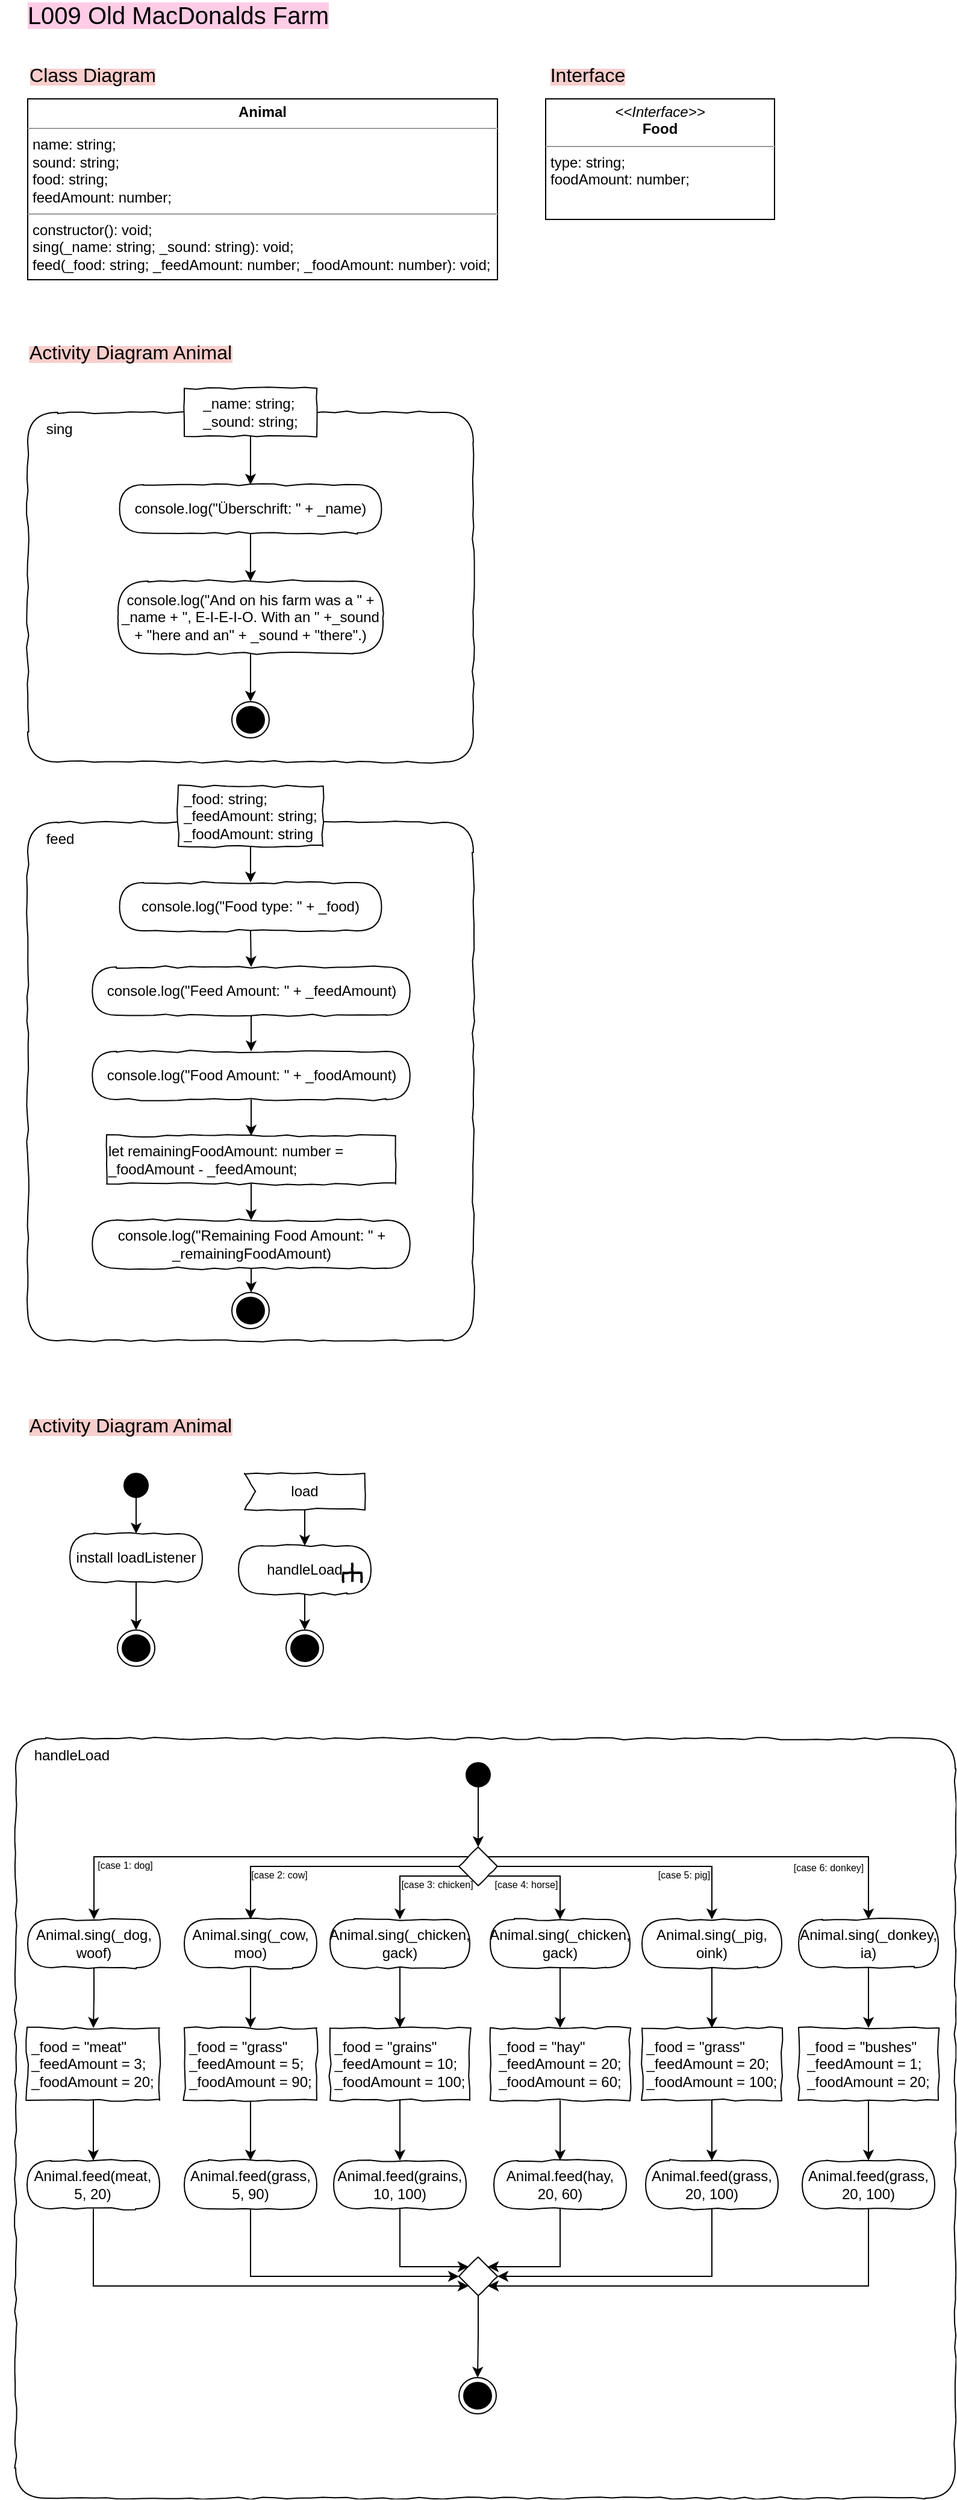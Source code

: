 <mxfile version="14.5.1" type="device"><diagram id="Rn98-w_yGA6w-4XrgpKA" name="Seite-1"><mxGraphModel dx="1422" dy="822" grid="1" gridSize="10" guides="1" tooltips="1" connect="1" arrows="1" fold="1" page="1" pageScale="1" pageWidth="827" pageHeight="1169" math="0" shadow="0"><root><mxCell id="0"/><mxCell id="1" parent="0"/><mxCell id="SeU4w6xN7ldrDALrxeyJ-2" value="&lt;p style=&quot;margin: 0px ; margin-top: 4px ; text-align: center&quot;&gt;&lt;b&gt;Animal&lt;/b&gt;&lt;/p&gt;&lt;hr size=&quot;1&quot;&gt;&lt;p style=&quot;margin: 0px ; margin-left: 4px&quot;&gt;name: string;&lt;/p&gt;&lt;p style=&quot;margin: 0px ; margin-left: 4px&quot;&gt;sound: string;&lt;/p&gt;&lt;p style=&quot;margin: 0px ; margin-left: 4px&quot;&gt;food: string;&lt;/p&gt;&lt;p style=&quot;margin: 0px ; margin-left: 4px&quot;&gt;feedAmount: number;&lt;/p&gt;&lt;hr size=&quot;1&quot;&gt;&lt;p style=&quot;margin: 0px ; margin-left: 4px&quot;&gt;constructor(): void;&lt;/p&gt;&lt;p style=&quot;margin: 0px ; margin-left: 4px&quot;&gt;sing(_name: string; _sound: string): void;&lt;/p&gt;&lt;p style=&quot;margin: 0px ; margin-left: 4px&quot;&gt;feed(_food: string; _feedAmount: number; _foodAmount: number): void;&lt;/p&gt;" style="verticalAlign=top;align=left;overflow=fill;fontSize=12;fontFamily=Helvetica;html=1;" vertex="1" parent="1"><mxGeometry x="40" y="100" width="390" height="150" as="geometry"/></mxCell><mxCell id="SeU4w6xN7ldrDALrxeyJ-3" value="&lt;font style=&quot;background-color: rgb(255 , 204 , 230) ; font-size: 20px&quot;&gt;L009 Old MacDonalds Farm&lt;/font&gt;" style="text;html=1;strokeColor=none;fillColor=none;align=center;verticalAlign=middle;whiteSpace=wrap;rounded=0;" vertex="1" parent="1"><mxGeometry x="20" y="20" width="290" height="20" as="geometry"/></mxCell><mxCell id="SeU4w6xN7ldrDALrxeyJ-5" value="&lt;div style=&quot;text-align: left&quot;&gt;&lt;span&gt;&amp;nbsp; &amp;nbsp; sing&lt;/span&gt;&lt;/div&gt;" style="rounded=1;whiteSpace=wrap;html=1;shadow=0;glass=0;comic=1;strokeColor=#000000;labelPosition=center;verticalLabelPosition=middle;align=left;verticalAlign=top;absoluteArcSize=1;arcSize=50;" vertex="1" parent="1"><mxGeometry x="39.98" y="360" width="370.01" height="290" as="geometry"/></mxCell><mxCell id="SeU4w6xN7ldrDALrxeyJ-10" style="edgeStyle=orthogonalEdgeStyle;rounded=0;orthogonalLoop=1;jettySize=auto;html=1;exitX=0.5;exitY=1;exitDx=0;exitDy=0;entryX=0.5;entryY=0;entryDx=0;entryDy=0;" edge="1" parent="1" source="SeU4w6xN7ldrDALrxeyJ-6" target="SeU4w6xN7ldrDALrxeyJ-9"><mxGeometry relative="1" as="geometry"/></mxCell><mxCell id="SeU4w6xN7ldrDALrxeyJ-6" value="&lt;div style=&quot;text-align: left&quot;&gt;_name: string;&lt;/div&gt;&lt;div style=&quot;text-align: left&quot;&gt;_sound: string;&lt;/div&gt;" style="rounded=0;whiteSpace=wrap;html=1;comic=1;" vertex="1" parent="1"><mxGeometry x="169.98" y="340" width="110" height="40" as="geometry"/></mxCell><mxCell id="SeU4w6xN7ldrDALrxeyJ-12" style="edgeStyle=orthogonalEdgeStyle;rounded=0;orthogonalLoop=1;jettySize=auto;html=1;exitX=0.5;exitY=1;exitDx=0;exitDy=0;" edge="1" parent="1" source="SeU4w6xN7ldrDALrxeyJ-9" target="SeU4w6xN7ldrDALrxeyJ-11"><mxGeometry relative="1" as="geometry"/></mxCell><mxCell id="SeU4w6xN7ldrDALrxeyJ-9" value="console.log(&quot;Überschrift: &quot; + _name)" style="rounded=1;whiteSpace=wrap;html=1;absoluteArcSize=1;arcSize=50;strokeWidth=1;shadow=0;comic=1;" vertex="1" parent="1"><mxGeometry x="116.23" y="420" width="217.5" height="40" as="geometry"/></mxCell><mxCell id="SeU4w6xN7ldrDALrxeyJ-14" style="edgeStyle=orthogonalEdgeStyle;rounded=0;orthogonalLoop=1;jettySize=auto;html=1;exitX=0.5;exitY=1;exitDx=0;exitDy=0;entryX=0.5;entryY=0;entryDx=0;entryDy=0;" edge="1" parent="1" source="SeU4w6xN7ldrDALrxeyJ-11" target="SeU4w6xN7ldrDALrxeyJ-13"><mxGeometry relative="1" as="geometry"/></mxCell><mxCell id="SeU4w6xN7ldrDALrxeyJ-11" value="console.log(&quot;And on his farm was a &quot; + _name + &quot;, E-I-E-I-O. With an &quot; +_sound + &quot;here and an&quot; + _sound + &quot;there&quot;.)" style="rounded=1;whiteSpace=wrap;html=1;absoluteArcSize=1;arcSize=50;strokeWidth=1;shadow=0;comic=1;" vertex="1" parent="1"><mxGeometry x="115.01" y="500" width="220" height="60" as="geometry"/></mxCell><mxCell id="SeU4w6xN7ldrDALrxeyJ-13" value="" style="ellipse;html=1;shape=endState;fillColor=#000000;strokeColor=#000000;comic=1" vertex="1" parent="1"><mxGeometry x="209.48" y="600" width="31" height="30" as="geometry"/></mxCell><mxCell id="SeU4w6xN7ldrDALrxeyJ-15" value="&lt;div style=&quot;text-align: left&quot;&gt;&lt;span&gt;&amp;nbsp; &amp;nbsp; feed&lt;/span&gt;&lt;/div&gt;" style="rounded=1;whiteSpace=wrap;html=1;shadow=0;glass=0;comic=1;strokeColor=#000000;labelPosition=center;verticalLabelPosition=middle;align=left;verticalAlign=top;absoluteArcSize=1;arcSize=50;" vertex="1" parent="1"><mxGeometry x="40" y="700" width="370" height="430" as="geometry"/></mxCell><mxCell id="SeU4w6xN7ldrDALrxeyJ-18" style="edgeStyle=orthogonalEdgeStyle;rounded=0;orthogonalLoop=1;jettySize=auto;html=1;exitX=0.5;exitY=1;exitDx=0;exitDy=0;entryX=0.5;entryY=0;entryDx=0;entryDy=0;" edge="1" parent="1" source="SeU4w6xN7ldrDALrxeyJ-16" target="SeU4w6xN7ldrDALrxeyJ-17"><mxGeometry relative="1" as="geometry"/></mxCell><mxCell id="SeU4w6xN7ldrDALrxeyJ-16" value="&lt;div style=&quot;text-align: left&quot;&gt;_food: string;&lt;/div&gt;&lt;div style=&quot;text-align: left&quot;&gt;_feedAmount: string;&lt;/div&gt;&lt;div style=&quot;text-align: left&quot;&gt;_foodAmount: string&lt;/div&gt;" style="rounded=0;whiteSpace=wrap;html=1;comic=1;" vertex="1" parent="1"><mxGeometry x="165" y="670" width="120" height="50" as="geometry"/></mxCell><mxCell id="SeU4w6xN7ldrDALrxeyJ-29" style="edgeStyle=orthogonalEdgeStyle;rounded=0;orthogonalLoop=1;jettySize=auto;html=1;exitX=0.5;exitY=1;exitDx=0;exitDy=0;entryX=0.5;entryY=0;entryDx=0;entryDy=0;" edge="1" parent="1" source="SeU4w6xN7ldrDALrxeyJ-17" target="SeU4w6xN7ldrDALrxeyJ-28"><mxGeometry relative="1" as="geometry"/></mxCell><mxCell id="SeU4w6xN7ldrDALrxeyJ-17" value="console.log(&quot;Food type: &quot; + _food)" style="rounded=1;whiteSpace=wrap;html=1;absoluteArcSize=1;arcSize=50;strokeWidth=1;shadow=0;comic=1;" vertex="1" parent="1"><mxGeometry x="116.25" y="750" width="217.5" height="40" as="geometry"/></mxCell><mxCell id="SeU4w6xN7ldrDALrxeyJ-25" value="&lt;p style=&quot;margin: 0px ; margin-top: 4px ; text-align: center&quot;&gt;&lt;i&gt;&amp;lt;&amp;lt;Interface&amp;gt;&amp;gt;&lt;/i&gt;&lt;br&gt;&lt;b&gt;Food&lt;/b&gt;&lt;/p&gt;&lt;hr size=&quot;1&quot;&gt;&lt;p style=&quot;margin: 0px 0px 0px 4px&quot;&gt;type: string;&lt;/p&gt;&lt;p style=&quot;margin: 0px 0px 0px 4px&quot;&gt;foodAmount: number;&lt;/p&gt;" style="verticalAlign=top;align=left;overflow=fill;fontSize=12;fontFamily=Helvetica;html=1;" vertex="1" parent="1"><mxGeometry x="470" y="100" width="190" height="100" as="geometry"/></mxCell><mxCell id="SeU4w6xN7ldrDALrxeyJ-26" value="&lt;span style=&quot;background-color: rgb(248 , 206 , 204)&quot;&gt;&lt;font style=&quot;font-size: 16px&quot;&gt;Class Diagram&lt;/font&gt;&lt;/span&gt;" style="text;html=1;strokeColor=none;fillColor=none;align=center;verticalAlign=middle;whiteSpace=wrap;rounded=0;" vertex="1" parent="1"><mxGeometry x="29.49" y="70" width="130" height="20" as="geometry"/></mxCell><mxCell id="SeU4w6xN7ldrDALrxeyJ-31" style="edgeStyle=orthogonalEdgeStyle;rounded=0;orthogonalLoop=1;jettySize=auto;html=1;exitX=0.5;exitY=1;exitDx=0;exitDy=0;entryX=0.5;entryY=0;entryDx=0;entryDy=0;" edge="1" parent="1" source="SeU4w6xN7ldrDALrxeyJ-28" target="SeU4w6xN7ldrDALrxeyJ-30"><mxGeometry relative="1" as="geometry"/></mxCell><mxCell id="SeU4w6xN7ldrDALrxeyJ-28" value="console.log(&quot;Feed Amount: &quot; + _feedAmount)" style="rounded=1;whiteSpace=wrap;html=1;absoluteArcSize=1;arcSize=50;strokeWidth=1;shadow=0;comic=1;" vertex="1" parent="1"><mxGeometry x="93.63" y="820" width="263.75" height="40" as="geometry"/></mxCell><mxCell id="SeU4w6xN7ldrDALrxeyJ-34" style="edgeStyle=orthogonalEdgeStyle;rounded=0;orthogonalLoop=1;jettySize=auto;html=1;exitX=0.5;exitY=1;exitDx=0;exitDy=0;entryX=0.5;entryY=0;entryDx=0;entryDy=0;" edge="1" parent="1" source="SeU4w6xN7ldrDALrxeyJ-30" target="SeU4w6xN7ldrDALrxeyJ-33"><mxGeometry relative="1" as="geometry"/></mxCell><mxCell id="SeU4w6xN7ldrDALrxeyJ-30" value="console.log(&quot;Food Amount: &quot; + _foodAmount)" style="rounded=1;whiteSpace=wrap;html=1;absoluteArcSize=1;arcSize=50;strokeWidth=1;shadow=0;comic=1;" vertex="1" parent="1"><mxGeometry x="93.63" y="890" width="263.75" height="40" as="geometry"/></mxCell><mxCell id="SeU4w6xN7ldrDALrxeyJ-38" style="edgeStyle=orthogonalEdgeStyle;rounded=0;orthogonalLoop=1;jettySize=auto;html=1;exitX=0.5;exitY=1;exitDx=0;exitDy=0;entryX=0.5;entryY=0;entryDx=0;entryDy=0;" edge="1" parent="1" source="SeU4w6xN7ldrDALrxeyJ-33" target="SeU4w6xN7ldrDALrxeyJ-35"><mxGeometry relative="1" as="geometry"/></mxCell><mxCell id="SeU4w6xN7ldrDALrxeyJ-33" value="&lt;div style=&quot;text-align: left&quot;&gt;let remainingFoodAmount: number = _foodAmount - _feedAmount;&lt;/div&gt;" style="rounded=0;whiteSpace=wrap;html=1;comic=1;" vertex="1" parent="1"><mxGeometry x="105.5" y="960" width="240.01" height="40" as="geometry"/></mxCell><mxCell id="SeU4w6xN7ldrDALrxeyJ-39" style="edgeStyle=orthogonalEdgeStyle;rounded=0;orthogonalLoop=1;jettySize=auto;html=1;exitX=0.5;exitY=1;exitDx=0;exitDy=0;" edge="1" parent="1" source="SeU4w6xN7ldrDALrxeyJ-35" target="SeU4w6xN7ldrDALrxeyJ-36"><mxGeometry relative="1" as="geometry"/></mxCell><mxCell id="SeU4w6xN7ldrDALrxeyJ-35" value="console.log(&quot;Remaining Food Amount: &quot; + _remainingFoodAmount)" style="rounded=1;whiteSpace=wrap;html=1;absoluteArcSize=1;arcSize=50;strokeWidth=1;shadow=0;comic=1;" vertex="1" parent="1"><mxGeometry x="93.63" y="1030" width="263.75" height="40" as="geometry"/></mxCell><mxCell id="SeU4w6xN7ldrDALrxeyJ-36" value="" style="ellipse;html=1;shape=endState;fillColor=#000000;strokeColor=#000000;comic=1" vertex="1" parent="1"><mxGeometry x="209.485" y="1090" width="31" height="30" as="geometry"/></mxCell><mxCell id="SeU4w6xN7ldrDALrxeyJ-45" style="edgeStyle=orthogonalEdgeStyle;rounded=0;orthogonalLoop=1;jettySize=auto;html=1;exitX=0.5;exitY=1;exitDx=0;exitDy=0;entryX=0.5;entryY=0;entryDx=0;entryDy=0;" edge="1" parent="1" source="SeU4w6xN7ldrDALrxeyJ-42" target="SeU4w6xN7ldrDALrxeyJ-43"><mxGeometry relative="1" as="geometry"/></mxCell><mxCell id="SeU4w6xN7ldrDALrxeyJ-42" value="" style="ellipse;whiteSpace=wrap;html=1;rounded=0;shadow=0;comic=0;labelBackgroundColor=none;strokeColor=#000000;strokeWidth=1;fillColor=#000000;fontFamily=Verdana;fontSize=12;fontColor=#000000;align=center;comic=1" vertex="1" parent="1"><mxGeometry x="120" y="1240" width="20" height="20" as="geometry"/></mxCell><mxCell id="SeU4w6xN7ldrDALrxeyJ-46" style="edgeStyle=orthogonalEdgeStyle;rounded=0;orthogonalLoop=1;jettySize=auto;html=1;exitX=0.5;exitY=1;exitDx=0;exitDy=0;entryX=0.5;entryY=0;entryDx=0;entryDy=0;" edge="1" parent="1" source="SeU4w6xN7ldrDALrxeyJ-43" target="SeU4w6xN7ldrDALrxeyJ-44"><mxGeometry relative="1" as="geometry"/></mxCell><mxCell id="SeU4w6xN7ldrDALrxeyJ-43" value="install loadListener" style="rounded=1;whiteSpace=wrap;html=1;absoluteArcSize=1;arcSize=50;strokeWidth=1;shadow=0;comic=1;" vertex="1" parent="1"><mxGeometry x="75" y="1290" width="110" height="40" as="geometry"/></mxCell><mxCell id="SeU4w6xN7ldrDALrxeyJ-44" value="" style="ellipse;html=1;shape=endState;fillColor=#000000;strokeColor=#000000;comic=1" vertex="1" parent="1"><mxGeometry x="114.5" y="1370" width="31" height="30" as="geometry"/></mxCell><mxCell id="SeU4w6xN7ldrDALrxeyJ-49" style="edgeStyle=orthogonalEdgeStyle;rounded=0;orthogonalLoop=1;jettySize=auto;html=1;exitX=0.5;exitY=1;exitDx=0;exitDy=0;exitPerimeter=0;entryX=0.5;entryY=0;entryDx=0;entryDy=0;" edge="1" parent="1" source="SeU4w6xN7ldrDALrxeyJ-47" target="SeU4w6xN7ldrDALrxeyJ-48"><mxGeometry relative="1" as="geometry"/></mxCell><mxCell id="SeU4w6xN7ldrDALrxeyJ-47" value="load" style="shape=mxgraph.sysml.accEvent;flipH=0;whiteSpace=wrap;align=center;shadow=0;strokeWidth=1;comic=1" vertex="1" parent="1"><mxGeometry x="220" y="1240" width="100" height="30" as="geometry"/></mxCell><mxCell id="SeU4w6xN7ldrDALrxeyJ-54" style="edgeStyle=orthogonalEdgeStyle;rounded=0;orthogonalLoop=1;jettySize=auto;html=1;exitX=0.5;exitY=1;exitDx=0;exitDy=0;entryX=0.5;entryY=0;entryDx=0;entryDy=0;" edge="1" parent="1" source="SeU4w6xN7ldrDALrxeyJ-48" target="SeU4w6xN7ldrDALrxeyJ-53"><mxGeometry relative="1" as="geometry"/></mxCell><mxCell id="SeU4w6xN7ldrDALrxeyJ-48" value="handleLoad" style="rounded=1;whiteSpace=wrap;html=1;absoluteArcSize=1;arcSize=50;strokeWidth=1;shadow=0;comic=1;" vertex="1" parent="1"><mxGeometry x="215" y="1300" width="110" height="40" as="geometry"/></mxCell><mxCell id="SeU4w6xN7ldrDALrxeyJ-50" value="" style="group;rotation=90;" vertex="1" connectable="0" parent="1"><mxGeometry x="300" y="1310" width="20" height="20" as="geometry"/></mxCell><mxCell id="SeU4w6xN7ldrDALrxeyJ-51" value="" style="strokeWidth=2;html=1;shape=mxgraph.flowchart.annotation_2;align=left;rounded=1;comic=1;rotation=90;" vertex="1" parent="SeU4w6xN7ldrDALrxeyJ-50"><mxGeometry x="2" y="5" width="15" height="15" as="geometry"/></mxCell><mxCell id="SeU4w6xN7ldrDALrxeyJ-52" value="" style="endArrow=none;html=1;entryX=0.508;entryY=0.487;entryPerimeter=0;exitX=1;exitY=0.5;exitPerimeter=0;strokeWidth=2;" edge="1" parent="SeU4w6xN7ldrDALrxeyJ-50" source="SeU4w6xN7ldrDALrxeyJ-51" target="SeU4w6xN7ldrDALrxeyJ-51"><mxGeometry width="50" height="50" relative="1" as="geometry"><mxPoint x="-46.667" as="sourcePoint"/><mxPoint x="-13.333" y="50" as="targetPoint"/></mxGeometry></mxCell><mxCell id="SeU4w6xN7ldrDALrxeyJ-53" value="" style="ellipse;html=1;shape=endState;fillColor=#000000;strokeColor=#000000;comic=1" vertex="1" parent="1"><mxGeometry x="254.5" y="1370" width="31" height="30" as="geometry"/></mxCell><mxCell id="SeU4w6xN7ldrDALrxeyJ-55" value="&lt;div style=&quot;text-align: left&quot;&gt;&lt;span&gt;&amp;nbsp; &amp;nbsp; handleLoad&lt;/span&gt;&lt;/div&gt;" style="rounded=1;whiteSpace=wrap;html=1;shadow=0;glass=0;comic=1;strokeColor=#000000;labelPosition=center;verticalLabelPosition=middle;align=left;verticalAlign=top;absoluteArcSize=1;arcSize=50;" vertex="1" parent="1"><mxGeometry x="30" y="1460" width="780" height="630" as="geometry"/></mxCell><mxCell id="SeU4w6xN7ldrDALrxeyJ-59" style="edgeStyle=orthogonalEdgeStyle;rounded=0;orthogonalLoop=1;jettySize=auto;html=1;exitX=0.5;exitY=1;exitDx=0;exitDy=0;entryX=0.5;entryY=0;entryDx=0;entryDy=0;" edge="1" parent="1" source="SeU4w6xN7ldrDALrxeyJ-56" target="SeU4w6xN7ldrDALrxeyJ-58"><mxGeometry relative="1" as="geometry"/></mxCell><mxCell id="SeU4w6xN7ldrDALrxeyJ-56" value="" style="ellipse;whiteSpace=wrap;html=1;rounded=0;shadow=0;comic=0;labelBackgroundColor=none;strokeColor=#000000;strokeWidth=1;fillColor=#000000;fontFamily=Verdana;fontSize=12;fontColor=#000000;align=center;comic=1" vertex="1" parent="1"><mxGeometry x="404" y="1480" width="20" height="20" as="geometry"/></mxCell><mxCell id="SeU4w6xN7ldrDALrxeyJ-63" style="edgeStyle=orthogonalEdgeStyle;rounded=0;orthogonalLoop=1;jettySize=auto;html=1;exitX=0.5;exitY=1;exitDx=0;exitDy=0;entryX=0.5;entryY=0;entryDx=0;entryDy=0;" edge="1" parent="1" source="SeU4w6xN7ldrDALrxeyJ-57" target="SeU4w6xN7ldrDALrxeyJ-62"><mxGeometry relative="1" as="geometry"/></mxCell><mxCell id="SeU4w6xN7ldrDALrxeyJ-57" value="Animal.sing(_dog, woof)" style="rounded=1;whiteSpace=wrap;html=1;absoluteArcSize=1;arcSize=50;strokeWidth=1;shadow=0;comic=1;" vertex="1" parent="1"><mxGeometry x="40" y="1610" width="110" height="40" as="geometry"/></mxCell><mxCell id="SeU4w6xN7ldrDALrxeyJ-76" style="edgeStyle=orthogonalEdgeStyle;rounded=0;orthogonalLoop=1;jettySize=auto;html=1;exitX=0;exitY=0;exitDx=0;exitDy=0;entryX=0.5;entryY=0;entryDx=0;entryDy=0;" edge="1" parent="1" source="SeU4w6xN7ldrDALrxeyJ-58" target="SeU4w6xN7ldrDALrxeyJ-57"><mxGeometry relative="1" as="geometry"/></mxCell><mxCell id="SeU4w6xN7ldrDALrxeyJ-81" style="edgeStyle=orthogonalEdgeStyle;rounded=0;orthogonalLoop=1;jettySize=auto;html=1;exitX=0;exitY=0.5;exitDx=0;exitDy=0;" edge="1" parent="1" source="SeU4w6xN7ldrDALrxeyJ-58" target="SeU4w6xN7ldrDALrxeyJ-77"><mxGeometry relative="1" as="geometry"/></mxCell><mxCell id="SeU4w6xN7ldrDALrxeyJ-96" style="edgeStyle=orthogonalEdgeStyle;rounded=0;orthogonalLoop=1;jettySize=auto;html=1;exitX=0;exitY=1;exitDx=0;exitDy=0;entryX=0.5;entryY=0;entryDx=0;entryDy=0;" edge="1" parent="1" source="SeU4w6xN7ldrDALrxeyJ-58" target="SeU4w6xN7ldrDALrxeyJ-80"><mxGeometry relative="1" as="geometry"><Array as="points"><mxPoint x="349" y="1574"/></Array></mxGeometry></mxCell><mxCell id="SeU4w6xN7ldrDALrxeyJ-99" style="edgeStyle=orthogonalEdgeStyle;rounded=0;orthogonalLoop=1;jettySize=auto;html=1;exitX=1;exitY=1;exitDx=0;exitDy=0;entryX=0.5;entryY=0;entryDx=0;entryDy=0;" edge="1" parent="1" source="SeU4w6xN7ldrDALrxeyJ-58" target="SeU4w6xN7ldrDALrxeyJ-97"><mxGeometry relative="1" as="geometry"><Array as="points"><mxPoint x="482" y="1574"/></Array></mxGeometry></mxCell><mxCell id="SeU4w6xN7ldrDALrxeyJ-111" style="edgeStyle=orthogonalEdgeStyle;rounded=0;orthogonalLoop=1;jettySize=auto;html=1;exitX=1;exitY=0.5;exitDx=0;exitDy=0;entryX=0.5;entryY=0;entryDx=0;entryDy=0;" edge="1" parent="1" source="SeU4w6xN7ldrDALrxeyJ-58" target="SeU4w6xN7ldrDALrxeyJ-106"><mxGeometry relative="1" as="geometry"/></mxCell><mxCell id="SeU4w6xN7ldrDALrxeyJ-115" style="edgeStyle=orthogonalEdgeStyle;rounded=0;orthogonalLoop=1;jettySize=auto;html=1;exitX=1;exitY=0;exitDx=0;exitDy=0;entryX=0.5;entryY=0;entryDx=0;entryDy=0;" edge="1" parent="1" source="SeU4w6xN7ldrDALrxeyJ-58" target="SeU4w6xN7ldrDALrxeyJ-114"><mxGeometry relative="1" as="geometry"/></mxCell><mxCell id="SeU4w6xN7ldrDALrxeyJ-58" value="" style="rhombus;whiteSpace=wrap;html=1;rounded=0;shadow=0;glass=0;comic=1;strokeColor=#000000;align=left;" vertex="1" parent="1"><mxGeometry x="398" y="1550" width="32" height="32" as="geometry"/></mxCell><mxCell id="SeU4w6xN7ldrDALrxeyJ-67" style="edgeStyle=orthogonalEdgeStyle;rounded=0;orthogonalLoop=1;jettySize=auto;html=1;exitX=0.5;exitY=1;exitDx=0;exitDy=0;entryX=0;entryY=1;entryDx=0;entryDy=0;" edge="1" parent="1" source="SeU4w6xN7ldrDALrxeyJ-61" target="SeU4w6xN7ldrDALrxeyJ-66"><mxGeometry relative="1" as="geometry"><Array as="points"><mxPoint x="95" y="1914"/></Array></mxGeometry></mxCell><mxCell id="SeU4w6xN7ldrDALrxeyJ-61" value="Animal.feed(meat, 5, 20)" style="rounded=1;whiteSpace=wrap;html=1;absoluteArcSize=1;arcSize=50;strokeWidth=1;shadow=0;comic=1;" vertex="1" parent="1"><mxGeometry x="39.49" y="1810" width="110" height="40" as="geometry"/></mxCell><mxCell id="SeU4w6xN7ldrDALrxeyJ-64" style="edgeStyle=orthogonalEdgeStyle;rounded=0;orthogonalLoop=1;jettySize=auto;html=1;exitX=0.5;exitY=1;exitDx=0;exitDy=0;entryX=0.5;entryY=0;entryDx=0;entryDy=0;" edge="1" parent="1" source="SeU4w6xN7ldrDALrxeyJ-62" target="SeU4w6xN7ldrDALrxeyJ-61"><mxGeometry relative="1" as="geometry"/></mxCell><mxCell id="SeU4w6xN7ldrDALrxeyJ-62" value="&lt;div style=&quot;text-align: left&quot;&gt;_food = &quot;meat&quot;&lt;/div&gt;&lt;div style=&quot;text-align: left&quot;&gt;_feedAmount = 3;&lt;/div&gt;&lt;div style=&quot;text-align: left&quot;&gt;_foodAmount = 20;&lt;/div&gt;" style="rounded=0;whiteSpace=wrap;html=1;comic=1;" vertex="1" parent="1"><mxGeometry x="39.49" y="1700" width="110" height="60" as="geometry"/></mxCell><mxCell id="SeU4w6xN7ldrDALrxeyJ-65" value="&lt;font style=&quot;font-size: 8px&quot;&gt;[case 1: dog]&lt;/font&gt;" style="text;html=1;strokeColor=none;fillColor=none;align=center;verticalAlign=middle;whiteSpace=wrap;rounded=0;" vertex="1" parent="1"><mxGeometry x="91.99" y="1558" width="57.5" height="12" as="geometry"/></mxCell><mxCell id="SeU4w6xN7ldrDALrxeyJ-69" style="edgeStyle=orthogonalEdgeStyle;rounded=0;orthogonalLoop=1;jettySize=auto;html=1;exitX=0.5;exitY=1;exitDx=0;exitDy=0;entryX=0.5;entryY=0;entryDx=0;entryDy=0;" edge="1" parent="1" source="SeU4w6xN7ldrDALrxeyJ-66" target="SeU4w6xN7ldrDALrxeyJ-68"><mxGeometry relative="1" as="geometry"/></mxCell><mxCell id="SeU4w6xN7ldrDALrxeyJ-66" value="" style="rhombus;whiteSpace=wrap;html=1;rounded=0;shadow=0;glass=0;comic=1;strokeColor=#000000;align=left;" vertex="1" parent="1"><mxGeometry x="398" y="1890" width="32" height="32" as="geometry"/></mxCell><mxCell id="SeU4w6xN7ldrDALrxeyJ-68" value="" style="ellipse;html=1;shape=endState;fillColor=#000000;strokeColor=#000000;comic=1" vertex="1" parent="1"><mxGeometry x="398" y="1990" width="31" height="30" as="geometry"/></mxCell><mxCell id="SeU4w6xN7ldrDALrxeyJ-71" value="&lt;span style=&quot;background-color: rgb(248 , 206 , 204)&quot;&gt;&lt;font style=&quot;font-size: 16px&quot;&gt;Interface&lt;/font&gt;&lt;/span&gt;" style="text;html=1;strokeColor=none;fillColor=none;align=center;verticalAlign=middle;whiteSpace=wrap;rounded=0;" vertex="1" parent="1"><mxGeometry x="440" y="70" width="130" height="20" as="geometry"/></mxCell><mxCell id="SeU4w6xN7ldrDALrxeyJ-72" value="&lt;span style=&quot;background-color: rgb(248 , 206 , 204)&quot;&gt;&lt;font style=&quot;font-size: 16px&quot;&gt;Activity Diagram Animal&lt;/font&gt;&lt;/span&gt;" style="text;html=1;strokeColor=none;fillColor=none;align=center;verticalAlign=middle;whiteSpace=wrap;rounded=0;" vertex="1" parent="1"><mxGeometry x="17.5" y="300" width="215" height="20" as="geometry"/></mxCell><mxCell id="SeU4w6xN7ldrDALrxeyJ-73" value="&lt;span style=&quot;background-color: rgb(248 , 206 , 204)&quot;&gt;&lt;font style=&quot;font-size: 16px&quot;&gt;Activity Diagram Animal&lt;/font&gt;&lt;/span&gt;" style="text;html=1;strokeColor=none;fillColor=none;align=center;verticalAlign=middle;whiteSpace=wrap;rounded=0;" vertex="1" parent="1"><mxGeometry x="17.5" y="1190" width="215" height="20" as="geometry"/></mxCell><mxCell id="SeU4w6xN7ldrDALrxeyJ-85" style="edgeStyle=orthogonalEdgeStyle;rounded=0;orthogonalLoop=1;jettySize=auto;html=1;exitX=0.5;exitY=1;exitDx=0;exitDy=0;" edge="1" parent="1" source="SeU4w6xN7ldrDALrxeyJ-77" target="SeU4w6xN7ldrDALrxeyJ-83"><mxGeometry relative="1" as="geometry"/></mxCell><mxCell id="SeU4w6xN7ldrDALrxeyJ-77" value="Animal.sing(_cow, moo)" style="rounded=1;whiteSpace=wrap;html=1;absoluteArcSize=1;arcSize=50;strokeWidth=1;shadow=0;comic=1;" vertex="1" parent="1"><mxGeometry x="169.98" y="1610" width="110" height="40" as="geometry"/></mxCell><mxCell id="SeU4w6xN7ldrDALrxeyJ-86" style="edgeStyle=orthogonalEdgeStyle;rounded=0;orthogonalLoop=1;jettySize=auto;html=1;exitX=0.5;exitY=1;exitDx=0;exitDy=0;entryX=0.5;entryY=0;entryDx=0;entryDy=0;" edge="1" parent="1" source="SeU4w6xN7ldrDALrxeyJ-80" target="SeU4w6xN7ldrDALrxeyJ-84"><mxGeometry relative="1" as="geometry"/></mxCell><mxCell id="SeU4w6xN7ldrDALrxeyJ-80" value="Animal.sing(_chicken, gack)" style="rounded=1;whiteSpace=wrap;html=1;absoluteArcSize=1;arcSize=50;strokeWidth=1;shadow=0;comic=1;" vertex="1" parent="1"><mxGeometry x="291" y="1610" width="116" height="40" as="geometry"/></mxCell><mxCell id="SeU4w6xN7ldrDALrxeyJ-89" style="edgeStyle=orthogonalEdgeStyle;rounded=0;orthogonalLoop=1;jettySize=auto;html=1;exitX=0.5;exitY=1;exitDx=0;exitDy=0;entryX=0.5;entryY=0;entryDx=0;entryDy=0;" edge="1" parent="1" source="SeU4w6xN7ldrDALrxeyJ-83" target="SeU4w6xN7ldrDALrxeyJ-87"><mxGeometry relative="1" as="geometry"/></mxCell><mxCell id="SeU4w6xN7ldrDALrxeyJ-83" value="&lt;div style=&quot;text-align: left&quot;&gt;_food = &quot;grass&quot;&lt;/div&gt;&lt;div style=&quot;text-align: left&quot;&gt;_feedAmount = 5;&lt;/div&gt;&lt;div style=&quot;text-align: left&quot;&gt;_foodAmount = 90;&lt;/div&gt;" style="rounded=0;whiteSpace=wrap;html=1;comic=1;" vertex="1" parent="1"><mxGeometry x="169.98" y="1700" width="110" height="60" as="geometry"/></mxCell><mxCell id="SeU4w6xN7ldrDALrxeyJ-90" style="edgeStyle=orthogonalEdgeStyle;rounded=0;orthogonalLoop=1;jettySize=auto;html=1;exitX=0.5;exitY=1;exitDx=0;exitDy=0;" edge="1" parent="1" source="SeU4w6xN7ldrDALrxeyJ-84" target="SeU4w6xN7ldrDALrxeyJ-88"><mxGeometry relative="1" as="geometry"/></mxCell><mxCell id="SeU4w6xN7ldrDALrxeyJ-84" value="&lt;div style=&quot;text-align: left&quot;&gt;_food = &quot;grains&quot;&lt;/div&gt;&lt;div style=&quot;text-align: left&quot;&gt;_feedAmount = 10;&lt;/div&gt;&lt;div style=&quot;text-align: left&quot;&gt;_foodAmount = 100;&lt;/div&gt;" style="rounded=0;whiteSpace=wrap;html=1;comic=1;" vertex="1" parent="1"><mxGeometry x="291" y="1700" width="116" height="60" as="geometry"/></mxCell><mxCell id="SeU4w6xN7ldrDALrxeyJ-91" style="edgeStyle=orthogonalEdgeStyle;rounded=0;orthogonalLoop=1;jettySize=auto;html=1;exitX=0.5;exitY=1;exitDx=0;exitDy=0;entryX=0;entryY=0.5;entryDx=0;entryDy=0;" edge="1" parent="1" source="SeU4w6xN7ldrDALrxeyJ-87" target="SeU4w6xN7ldrDALrxeyJ-66"><mxGeometry relative="1" as="geometry"/></mxCell><mxCell id="SeU4w6xN7ldrDALrxeyJ-87" value="Animal.feed(grass, 5, 90)" style="rounded=1;whiteSpace=wrap;html=1;absoluteArcSize=1;arcSize=50;strokeWidth=1;shadow=0;comic=1;" vertex="1" parent="1"><mxGeometry x="169.98" y="1810" width="110" height="40" as="geometry"/></mxCell><mxCell id="SeU4w6xN7ldrDALrxeyJ-92" style="edgeStyle=orthogonalEdgeStyle;rounded=0;orthogonalLoop=1;jettySize=auto;html=1;exitX=0.5;exitY=1;exitDx=0;exitDy=0;entryX=0;entryY=0;entryDx=0;entryDy=0;" edge="1" parent="1" source="SeU4w6xN7ldrDALrxeyJ-88" target="SeU4w6xN7ldrDALrxeyJ-66"><mxGeometry relative="1" as="geometry"><Array as="points"><mxPoint x="349" y="1898"/></Array></mxGeometry></mxCell><mxCell id="SeU4w6xN7ldrDALrxeyJ-88" value="Animal.feed(grains, 10, 100)" style="rounded=1;whiteSpace=wrap;html=1;absoluteArcSize=1;arcSize=50;strokeWidth=1;shadow=0;comic=1;" vertex="1" parent="1"><mxGeometry x="294" y="1810" width="110" height="40" as="geometry"/></mxCell><mxCell id="SeU4w6xN7ldrDALrxeyJ-93" value="&lt;font style=&quot;font-size: 8px&quot;&gt;[case 2: cow]&lt;/font&gt;" style="text;html=1;strokeColor=none;fillColor=none;align=center;verticalAlign=middle;whiteSpace=wrap;rounded=0;" vertex="1" parent="1"><mxGeometry x="204" y="1562" width="90" height="20" as="geometry"/></mxCell><mxCell id="SeU4w6xN7ldrDALrxeyJ-94" value="&lt;font style=&quot;font-size: 8px&quot;&gt;[case 3: chicken]&lt;/font&gt;" style="text;html=1;strokeColor=none;fillColor=none;align=center;verticalAlign=middle;whiteSpace=wrap;rounded=0;" vertex="1" parent="1"><mxGeometry x="330" y="1570" width="100" height="20" as="geometry"/></mxCell><mxCell id="SeU4w6xN7ldrDALrxeyJ-102" style="edgeStyle=orthogonalEdgeStyle;rounded=0;orthogonalLoop=1;jettySize=auto;html=1;exitX=0.5;exitY=1;exitDx=0;exitDy=0;entryX=0.5;entryY=0;entryDx=0;entryDy=0;" edge="1" parent="1" source="SeU4w6xN7ldrDALrxeyJ-97" target="SeU4w6xN7ldrDALrxeyJ-101"><mxGeometry relative="1" as="geometry"/></mxCell><mxCell id="SeU4w6xN7ldrDALrxeyJ-97" value="Animal.sing(_chicken, gack)" style="rounded=1;whiteSpace=wrap;html=1;absoluteArcSize=1;arcSize=50;strokeWidth=1;shadow=0;comic=1;" vertex="1" parent="1"><mxGeometry x="424" y="1610" width="116" height="40" as="geometry"/></mxCell><mxCell id="SeU4w6xN7ldrDALrxeyJ-100" value="&lt;font style=&quot;font-size: 8px&quot;&gt;[case 4: horse]&lt;/font&gt;" style="text;html=1;strokeColor=none;fillColor=none;align=center;verticalAlign=middle;whiteSpace=wrap;rounded=0;" vertex="1" parent="1"><mxGeometry x="404" y="1570" width="100" height="20" as="geometry"/></mxCell><mxCell id="SeU4w6xN7ldrDALrxeyJ-104" style="edgeStyle=orthogonalEdgeStyle;rounded=0;orthogonalLoop=1;jettySize=auto;html=1;exitX=0.5;exitY=1;exitDx=0;exitDy=0;" edge="1" parent="1" source="SeU4w6xN7ldrDALrxeyJ-101" target="SeU4w6xN7ldrDALrxeyJ-103"><mxGeometry relative="1" as="geometry"/></mxCell><mxCell id="SeU4w6xN7ldrDALrxeyJ-101" value="&lt;div style=&quot;text-align: left&quot;&gt;_food = &quot;hay&quot;&lt;/div&gt;&lt;div style=&quot;text-align: left&quot;&gt;_feedAmount = 20;&lt;/div&gt;&lt;div style=&quot;text-align: left&quot;&gt;_foodAmount = 60;&lt;/div&gt;" style="rounded=0;whiteSpace=wrap;html=1;comic=1;" vertex="1" parent="1"><mxGeometry x="424" y="1700" width="116" height="60" as="geometry"/></mxCell><mxCell id="SeU4w6xN7ldrDALrxeyJ-105" style="edgeStyle=orthogonalEdgeStyle;rounded=0;orthogonalLoop=1;jettySize=auto;html=1;exitX=0.5;exitY=1;exitDx=0;exitDy=0;entryX=1;entryY=0;entryDx=0;entryDy=0;" edge="1" parent="1" source="SeU4w6xN7ldrDALrxeyJ-103" target="SeU4w6xN7ldrDALrxeyJ-66"><mxGeometry relative="1" as="geometry"><Array as="points"><mxPoint x="482" y="1898"/></Array></mxGeometry></mxCell><mxCell id="SeU4w6xN7ldrDALrxeyJ-103" value="Animal.feed(hay, 20, 60)" style="rounded=1;whiteSpace=wrap;html=1;absoluteArcSize=1;arcSize=50;strokeWidth=1;shadow=0;comic=1;" vertex="1" parent="1"><mxGeometry x="427" y="1810" width="110" height="40" as="geometry"/></mxCell><mxCell id="SeU4w6xN7ldrDALrxeyJ-109" style="edgeStyle=orthogonalEdgeStyle;rounded=0;orthogonalLoop=1;jettySize=auto;html=1;exitX=0.5;exitY=1;exitDx=0;exitDy=0;" edge="1" parent="1" source="SeU4w6xN7ldrDALrxeyJ-106" target="SeU4w6xN7ldrDALrxeyJ-107"><mxGeometry relative="1" as="geometry"/></mxCell><mxCell id="SeU4w6xN7ldrDALrxeyJ-106" value="Animal.sing(_pig, oink)" style="rounded=1;whiteSpace=wrap;html=1;absoluteArcSize=1;arcSize=50;strokeWidth=1;shadow=0;comic=1;" vertex="1" parent="1"><mxGeometry x="550" y="1610" width="116" height="40" as="geometry"/></mxCell><mxCell id="SeU4w6xN7ldrDALrxeyJ-110" style="edgeStyle=orthogonalEdgeStyle;rounded=0;orthogonalLoop=1;jettySize=auto;html=1;exitX=0.5;exitY=1;exitDx=0;exitDy=0;" edge="1" parent="1" source="SeU4w6xN7ldrDALrxeyJ-107" target="SeU4w6xN7ldrDALrxeyJ-108"><mxGeometry relative="1" as="geometry"/></mxCell><mxCell id="SeU4w6xN7ldrDALrxeyJ-107" value="&lt;div style=&quot;text-align: left&quot;&gt;_food = &quot;grass&quot;&lt;/div&gt;&lt;div style=&quot;text-align: left&quot;&gt;_feedAmount = 20;&lt;/div&gt;&lt;div style=&quot;text-align: left&quot;&gt;_foodAmount = 100;&lt;/div&gt;" style="rounded=0;whiteSpace=wrap;html=1;comic=1;" vertex="1" parent="1"><mxGeometry x="550" y="1700" width="116" height="60" as="geometry"/></mxCell><mxCell id="SeU4w6xN7ldrDALrxeyJ-113" style="edgeStyle=orthogonalEdgeStyle;rounded=0;orthogonalLoop=1;jettySize=auto;html=1;exitX=0.5;exitY=1;exitDx=0;exitDy=0;entryX=1;entryY=0.5;entryDx=0;entryDy=0;" edge="1" parent="1" source="SeU4w6xN7ldrDALrxeyJ-108" target="SeU4w6xN7ldrDALrxeyJ-66"><mxGeometry relative="1" as="geometry"/></mxCell><mxCell id="SeU4w6xN7ldrDALrxeyJ-108" value="Animal.feed(grass, 20, 100)" style="rounded=1;whiteSpace=wrap;html=1;absoluteArcSize=1;arcSize=50;strokeWidth=1;shadow=0;comic=1;" vertex="1" parent="1"><mxGeometry x="553" y="1810" width="110" height="40" as="geometry"/></mxCell><mxCell id="SeU4w6xN7ldrDALrxeyJ-112" value="&lt;font style=&quot;font-size: 8px&quot;&gt;[case 5: pig]&lt;/font&gt;" style="text;html=1;strokeColor=none;fillColor=none;align=center;verticalAlign=middle;whiteSpace=wrap;rounded=0;" vertex="1" parent="1"><mxGeometry x="560" y="1562" width="50" height="20" as="geometry"/></mxCell><mxCell id="SeU4w6xN7ldrDALrxeyJ-119" style="edgeStyle=orthogonalEdgeStyle;rounded=0;orthogonalLoop=1;jettySize=auto;html=1;exitX=0.5;exitY=1;exitDx=0;exitDy=0;entryX=0.5;entryY=0;entryDx=0;entryDy=0;" edge="1" parent="1" source="SeU4w6xN7ldrDALrxeyJ-114" target="SeU4w6xN7ldrDALrxeyJ-117"><mxGeometry relative="1" as="geometry"/></mxCell><mxCell id="SeU4w6xN7ldrDALrxeyJ-114" value="Animal.sing(_donkey, ia)" style="rounded=1;whiteSpace=wrap;html=1;absoluteArcSize=1;arcSize=50;strokeWidth=1;shadow=0;comic=1;" vertex="1" parent="1"><mxGeometry x="680" y="1610" width="116" height="40" as="geometry"/></mxCell><mxCell id="SeU4w6xN7ldrDALrxeyJ-116" value="&lt;font style=&quot;font-size: 8px&quot;&gt;[case 6: donkey]&lt;/font&gt;" style="text;html=1;strokeColor=none;fillColor=none;align=center;verticalAlign=middle;whiteSpace=wrap;rounded=0;" vertex="1" parent="1"><mxGeometry x="670" y="1556" width="70" height="20" as="geometry"/></mxCell><mxCell id="SeU4w6xN7ldrDALrxeyJ-120" style="edgeStyle=orthogonalEdgeStyle;rounded=0;orthogonalLoop=1;jettySize=auto;html=1;exitX=0.5;exitY=1;exitDx=0;exitDy=0;" edge="1" parent="1" source="SeU4w6xN7ldrDALrxeyJ-117" target="SeU4w6xN7ldrDALrxeyJ-118"><mxGeometry relative="1" as="geometry"/></mxCell><mxCell id="SeU4w6xN7ldrDALrxeyJ-117" value="&lt;div style=&quot;text-align: left&quot;&gt;_food = &quot;bushes&quot;&lt;/div&gt;&lt;div style=&quot;text-align: left&quot;&gt;_feedAmount = 1;&lt;/div&gt;&lt;div style=&quot;text-align: left&quot;&gt;_foodAmount = 20;&lt;/div&gt;" style="rounded=0;whiteSpace=wrap;html=1;comic=1;" vertex="1" parent="1"><mxGeometry x="680" y="1700" width="116" height="60" as="geometry"/></mxCell><mxCell id="SeU4w6xN7ldrDALrxeyJ-121" style="edgeStyle=orthogonalEdgeStyle;rounded=0;orthogonalLoop=1;jettySize=auto;html=1;exitX=0.5;exitY=1;exitDx=0;exitDy=0;entryX=1;entryY=1;entryDx=0;entryDy=0;" edge="1" parent="1" source="SeU4w6xN7ldrDALrxeyJ-118" target="SeU4w6xN7ldrDALrxeyJ-66"><mxGeometry relative="1" as="geometry"><Array as="points"><mxPoint x="738" y="1914"/></Array></mxGeometry></mxCell><mxCell id="SeU4w6xN7ldrDALrxeyJ-118" value="Animal.feed(grass, 20, 100)" style="rounded=1;whiteSpace=wrap;html=1;absoluteArcSize=1;arcSize=50;strokeWidth=1;shadow=0;comic=1;" vertex="1" parent="1"><mxGeometry x="683" y="1810" width="110" height="40" as="geometry"/></mxCell></root></mxGraphModel></diagram></mxfile>